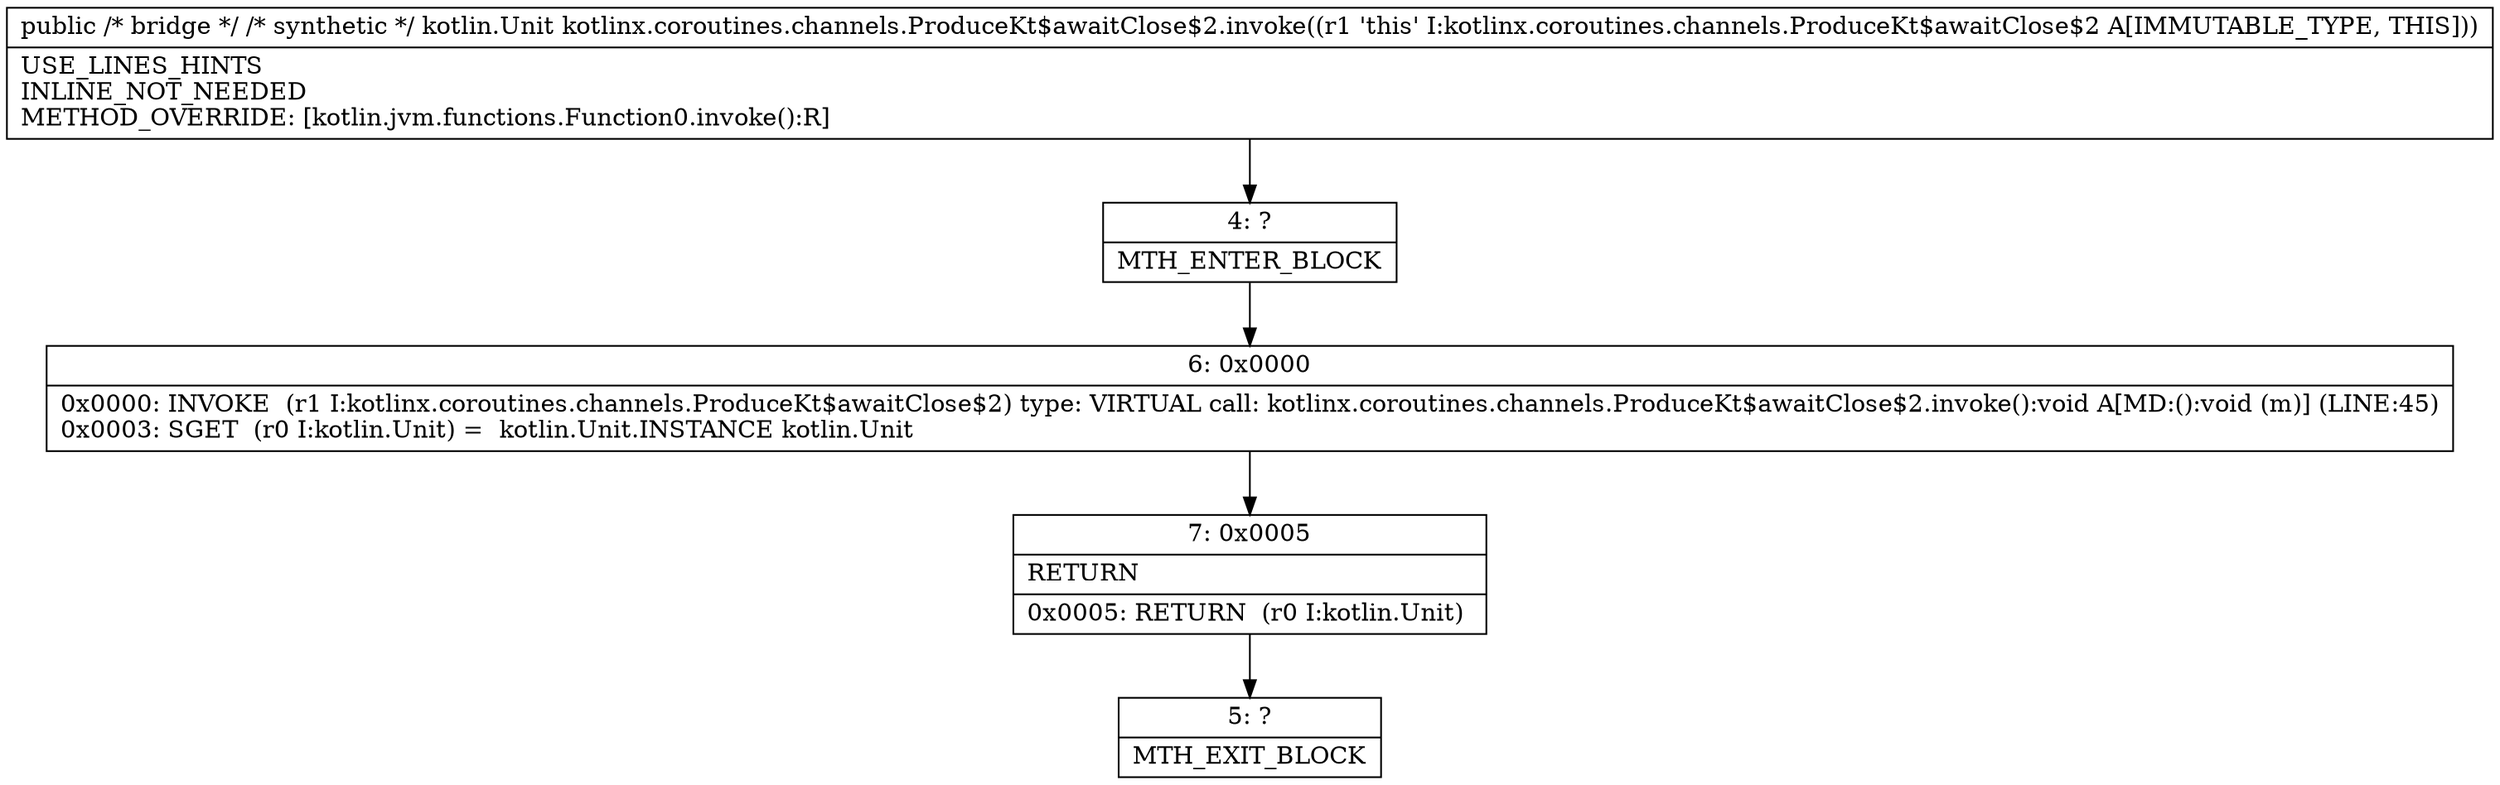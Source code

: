 digraph "CFG forkotlinx.coroutines.channels.ProduceKt$awaitClose$2.invoke()Ljava\/lang\/Object;" {
Node_4 [shape=record,label="{4\:\ ?|MTH_ENTER_BLOCK\l}"];
Node_6 [shape=record,label="{6\:\ 0x0000|0x0000: INVOKE  (r1 I:kotlinx.coroutines.channels.ProduceKt$awaitClose$2) type: VIRTUAL call: kotlinx.coroutines.channels.ProduceKt$awaitClose$2.invoke():void A[MD:():void (m)] (LINE:45)\l0x0003: SGET  (r0 I:kotlin.Unit) =  kotlin.Unit.INSTANCE kotlin.Unit \l}"];
Node_7 [shape=record,label="{7\:\ 0x0005|RETURN\l|0x0005: RETURN  (r0 I:kotlin.Unit) \l}"];
Node_5 [shape=record,label="{5\:\ ?|MTH_EXIT_BLOCK\l}"];
MethodNode[shape=record,label="{public \/* bridge *\/ \/* synthetic *\/ kotlin.Unit kotlinx.coroutines.channels.ProduceKt$awaitClose$2.invoke((r1 'this' I:kotlinx.coroutines.channels.ProduceKt$awaitClose$2 A[IMMUTABLE_TYPE, THIS]))  | USE_LINES_HINTS\lINLINE_NOT_NEEDED\lMETHOD_OVERRIDE: [kotlin.jvm.functions.Function0.invoke():R]\l}"];
MethodNode -> Node_4;Node_4 -> Node_6;
Node_6 -> Node_7;
Node_7 -> Node_5;
}

